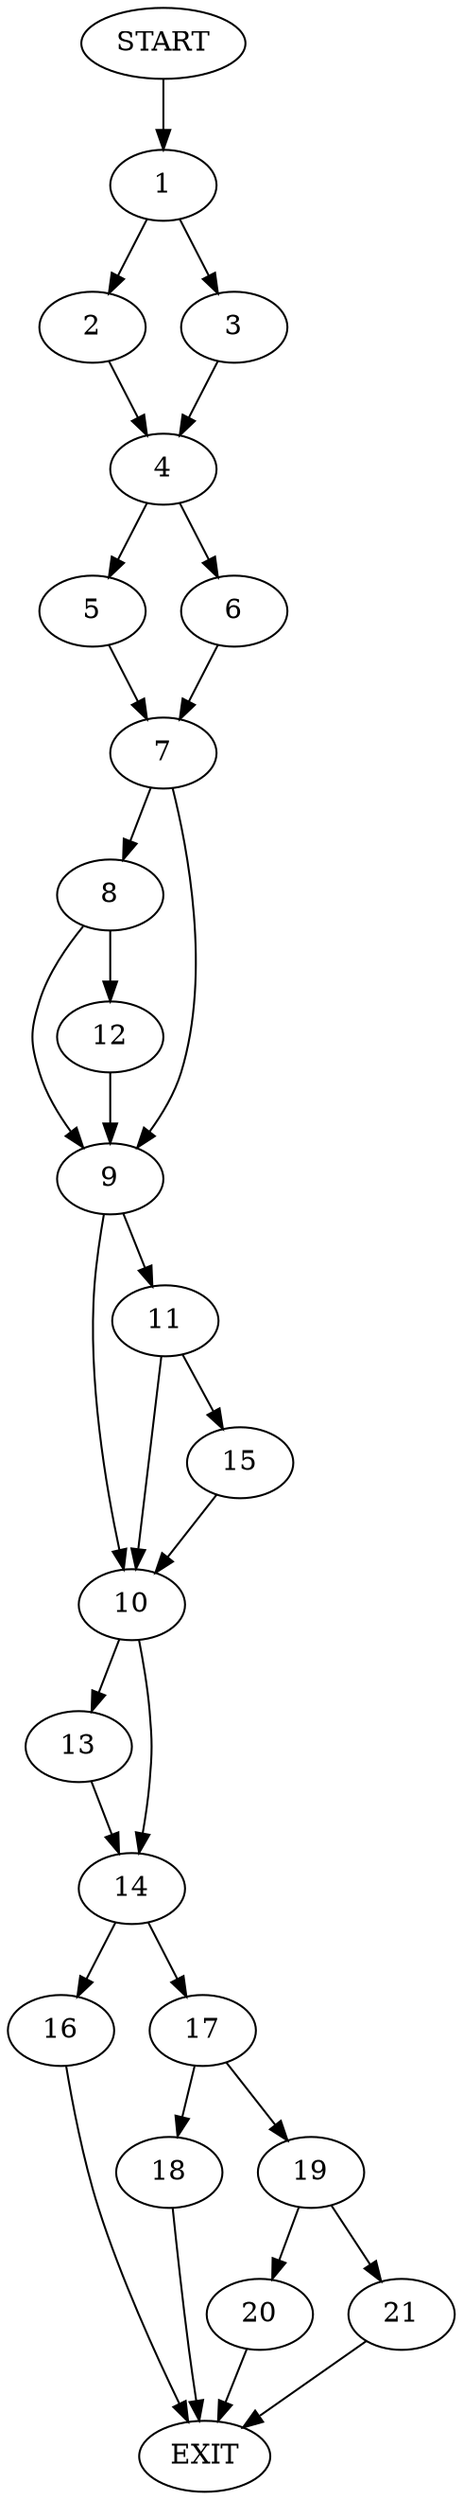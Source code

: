 digraph {
0 [label="START"]
22 [label="EXIT"]
0 -> 1
1 -> 2
1 -> 3
3 -> 4
2 -> 4
4 -> 5
4 -> 6
5 -> 7
6 -> 7
7 -> 8
7 -> 9
9 -> 10
9 -> 11
8 -> 9
8 -> 12
12 -> 9
10 -> 13
10 -> 14
11 -> 10
11 -> 15
15 -> 10
13 -> 14
14 -> 16
14 -> 17
17 -> 18
17 -> 19
16 -> 22
19 -> 20
19 -> 21
18 -> 22
20 -> 22
21 -> 22
}
